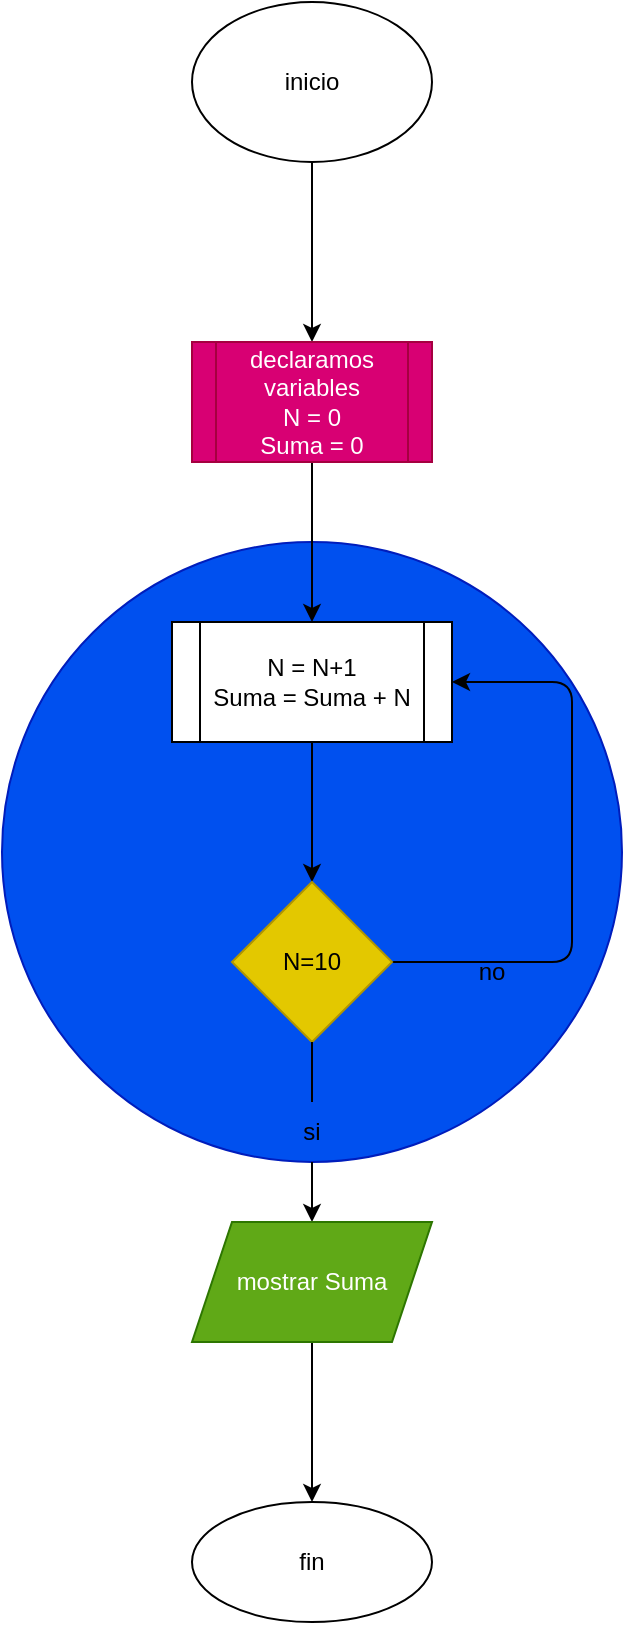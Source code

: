 <mxfile>
    <diagram id="YuKFv088MIz0VNS9iPQ4" name="Página-1">
        <mxGraphModel dx="342" dy="988" grid="1" gridSize="10" guides="1" tooltips="1" connect="1" arrows="1" fold="1" page="1" pageScale="1" pageWidth="827" pageHeight="1169" math="0" shadow="0">
            <root>
                <mxCell id="0"/>
                <mxCell id="1" parent="0"/>
                <mxCell id="39" value="" style="ellipse;whiteSpace=wrap;html=1;aspect=fixed;fillColor=#0050ef;fontColor=#ffffff;strokeColor=#001DBC;" vertex="1" parent="1">
                    <mxGeometry x="195" y="320" width="310" height="310" as="geometry"/>
                </mxCell>
                <mxCell id="6" value="" style="edgeStyle=none;html=1;" parent="1" source="2" target="5" edge="1">
                    <mxGeometry relative="1" as="geometry"/>
                </mxCell>
                <mxCell id="2" value="inicio" style="ellipse;whiteSpace=wrap;html=1;" parent="1" vertex="1">
                    <mxGeometry x="290" y="50" width="120" height="80" as="geometry"/>
                </mxCell>
                <mxCell id="17" value="" style="edgeStyle=none;html=1;" parent="1" source="5" target="16" edge="1">
                    <mxGeometry relative="1" as="geometry"/>
                </mxCell>
                <mxCell id="5" value="declaramos variables &lt;br&gt;N = 0&lt;br&gt;Suma = 0" style="shape=process;whiteSpace=wrap;html=1;backgroundOutline=1;fillColor=#d80073;fontColor=#ffffff;strokeColor=#A50040;" parent="1" vertex="1">
                    <mxGeometry x="290" y="220" width="120" height="60" as="geometry"/>
                </mxCell>
                <mxCell id="19" value="" style="edgeStyle=none;html=1;" parent="1" source="16" target="18" edge="1">
                    <mxGeometry relative="1" as="geometry"/>
                </mxCell>
                <mxCell id="16" value="N = N+1&lt;br&gt;Suma = Suma + N" style="shape=process;whiteSpace=wrap;html=1;backgroundOutline=1;" parent="1" vertex="1">
                    <mxGeometry x="280" y="360" width="140" height="60" as="geometry"/>
                </mxCell>
                <mxCell id="22" style="edgeStyle=none;html=1;exitX=1;exitY=0.5;exitDx=0;exitDy=0;entryX=1;entryY=0.5;entryDx=0;entryDy=0;" parent="1" source="18" target="16" edge="1">
                    <mxGeometry relative="1" as="geometry">
                        <Array as="points">
                            <mxPoint x="480" y="530"/>
                            <mxPoint x="480" y="390"/>
                        </Array>
                    </mxGeometry>
                </mxCell>
                <mxCell id="30" value="" style="edgeStyle=none;html=1;startArrow=none;" parent="1" source="33" target="29" edge="1">
                    <mxGeometry relative="1" as="geometry"/>
                </mxCell>
                <mxCell id="18" value="N=10" style="rhombus;whiteSpace=wrap;html=1;fillColor=#e3c800;fontColor=#000000;strokeColor=#B09500;" parent="1" vertex="1">
                    <mxGeometry x="310" y="490" width="80" height="80" as="geometry"/>
                </mxCell>
                <mxCell id="32" value="" style="edgeStyle=none;html=1;" parent="1" source="29" target="31" edge="1">
                    <mxGeometry relative="1" as="geometry"/>
                </mxCell>
                <mxCell id="29" value="mostrar Suma" style="shape=parallelogram;perimeter=parallelogramPerimeter;whiteSpace=wrap;html=1;fixedSize=1;fillColor=#60a917;fontColor=#ffffff;strokeColor=#2D7600;" parent="1" vertex="1">
                    <mxGeometry x="290" y="660" width="120" height="60" as="geometry"/>
                </mxCell>
                <mxCell id="31" value="fin" style="ellipse;whiteSpace=wrap;html=1;" parent="1" vertex="1">
                    <mxGeometry x="290" y="800" width="120" height="60" as="geometry"/>
                </mxCell>
                <mxCell id="33" value="si" style="text;html=1;strokeColor=none;fillColor=none;align=center;verticalAlign=middle;whiteSpace=wrap;rounded=0;" parent="1" vertex="1">
                    <mxGeometry x="320" y="600" width="60" height="30" as="geometry"/>
                </mxCell>
                <mxCell id="34" value="" style="edgeStyle=none;html=1;endArrow=none;" parent="1" source="18" target="33" edge="1">
                    <mxGeometry relative="1" as="geometry">
                        <mxPoint x="350" y="570" as="sourcePoint"/>
                        <mxPoint x="350" y="660" as="targetPoint"/>
                    </mxGeometry>
                </mxCell>
                <mxCell id="38" value="no" style="text;html=1;strokeColor=none;fillColor=none;align=center;verticalAlign=middle;whiteSpace=wrap;rounded=0;" parent="1" vertex="1">
                    <mxGeometry x="410" y="520" width="60" height="30" as="geometry"/>
                </mxCell>
            </root>
        </mxGraphModel>
    </diagram>
</mxfile>